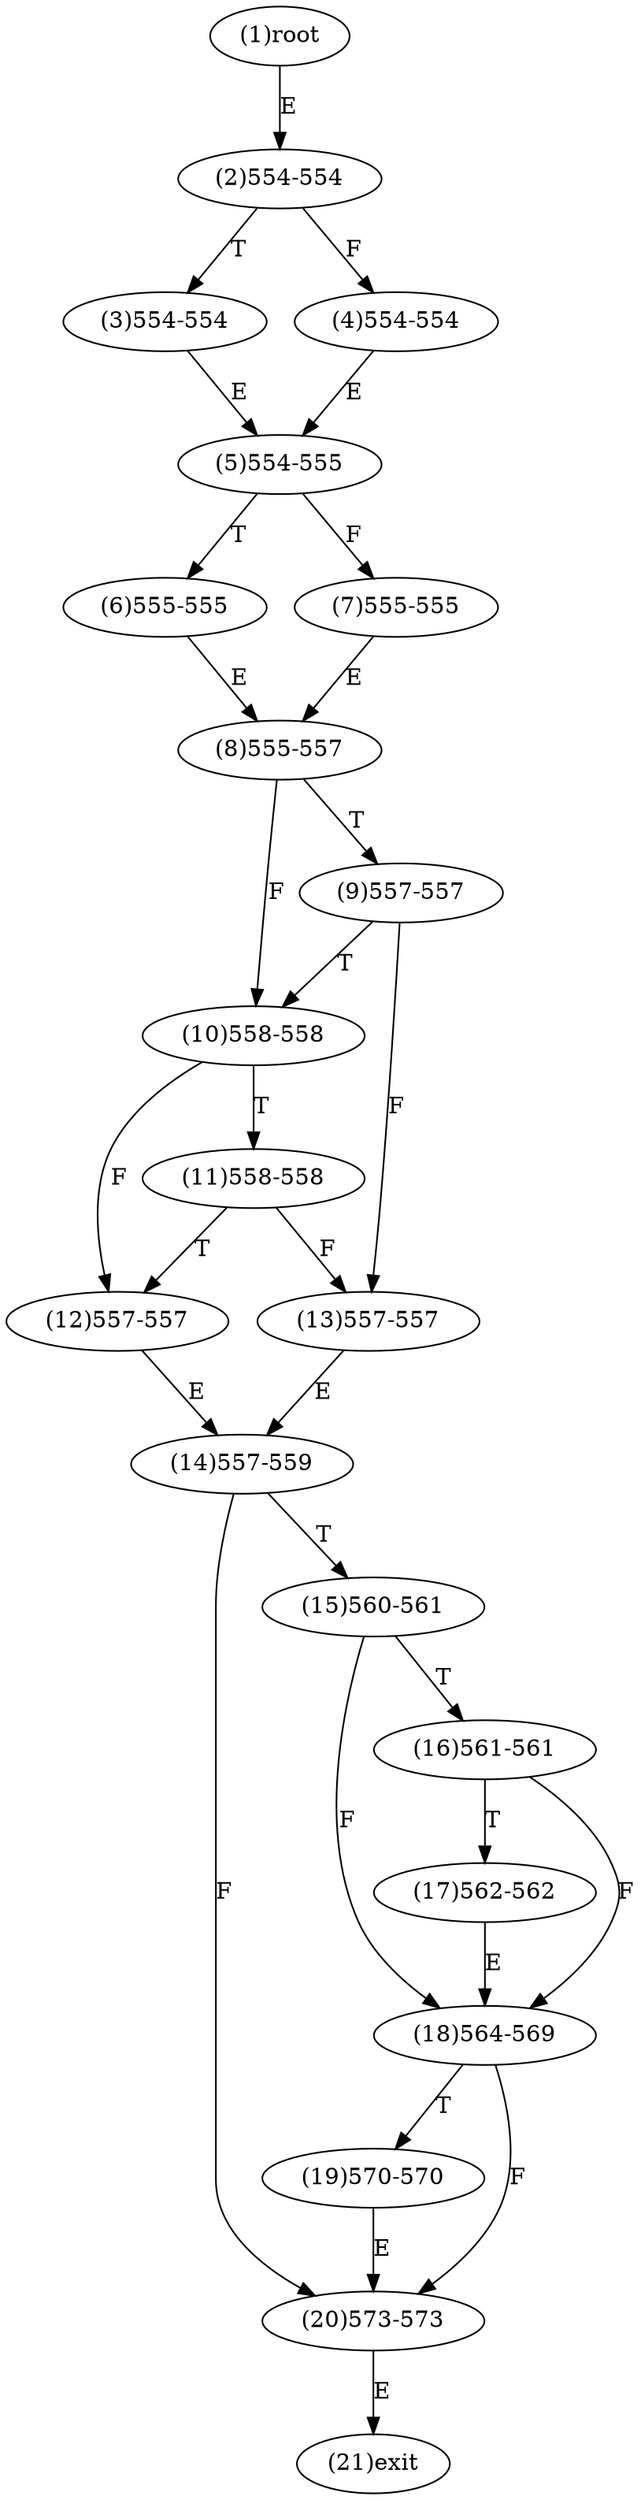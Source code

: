 digraph "" { 
1[ label="(1)root"];
2[ label="(2)554-554"];
3[ label="(3)554-554"];
4[ label="(4)554-554"];
5[ label="(5)554-555"];
6[ label="(6)555-555"];
7[ label="(7)555-555"];
8[ label="(8)555-557"];
9[ label="(9)557-557"];
10[ label="(10)558-558"];
11[ label="(11)558-558"];
12[ label="(12)557-557"];
13[ label="(13)557-557"];
14[ label="(14)557-559"];
15[ label="(15)560-561"];
17[ label="(17)562-562"];
16[ label="(16)561-561"];
19[ label="(19)570-570"];
18[ label="(18)564-569"];
21[ label="(21)exit"];
20[ label="(20)573-573"];
1->2[ label="E"];
2->4[ label="F"];
2->3[ label="T"];
3->5[ label="E"];
4->5[ label="E"];
5->7[ label="F"];
5->6[ label="T"];
6->8[ label="E"];
7->8[ label="E"];
8->10[ label="F"];
8->9[ label="T"];
9->13[ label="F"];
9->10[ label="T"];
10->12[ label="F"];
10->11[ label="T"];
11->13[ label="F"];
11->12[ label="T"];
12->14[ label="E"];
13->14[ label="E"];
14->20[ label="F"];
14->15[ label="T"];
15->18[ label="F"];
15->16[ label="T"];
16->18[ label="F"];
16->17[ label="T"];
17->18[ label="E"];
18->20[ label="F"];
18->19[ label="T"];
19->20[ label="E"];
20->21[ label="E"];
}